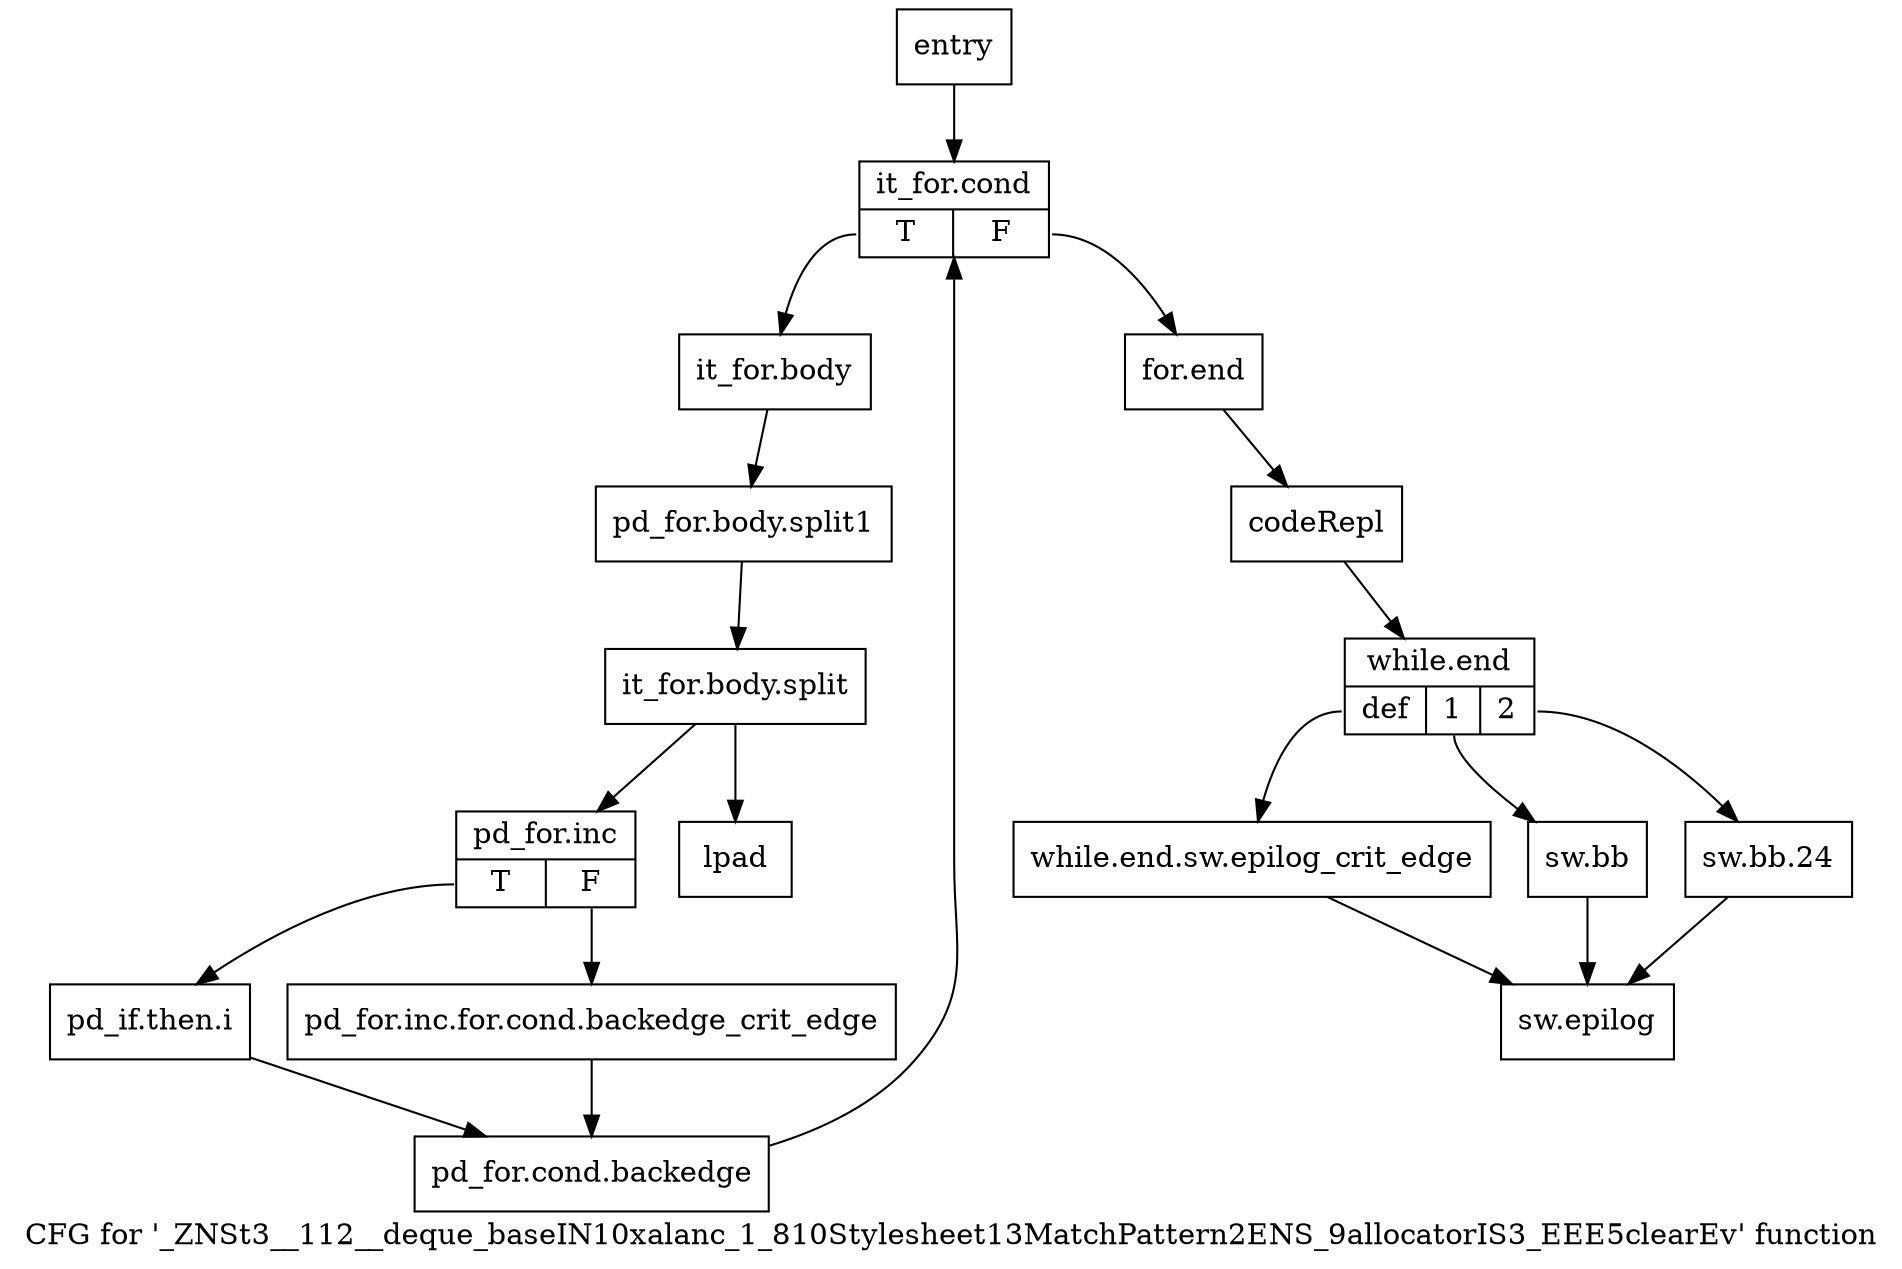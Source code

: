 digraph "CFG for '_ZNSt3__112__deque_baseIN10xalanc_1_810Stylesheet13MatchPattern2ENS_9allocatorIS3_EEE5clearEv' function" {
	label="CFG for '_ZNSt3__112__deque_baseIN10xalanc_1_810Stylesheet13MatchPattern2ENS_9allocatorIS3_EEE5clearEv' function";

	Node0x7b65c60 [shape=record,label="{entry}"];
	Node0x7b65c60 -> Node0x7b65cb0;
	Node0x7b65cb0 [shape=record,label="{it_for.cond|{<s0>T|<s1>F}}"];
	Node0x7b65cb0:s0 -> Node0x7b65d00;
	Node0x7b65cb0:s1 -> Node0x7b65ee0;
	Node0x7b65d00 [shape=record,label="{it_for.body}"];
	Node0x7b65d00 -> Node0xc397da0;
	Node0xc397da0 [shape=record,label="{pd_for.body.split1}"];
	Node0xc397da0 -> Node0xc30e900;
	Node0xc30e900 [shape=record,label="{it_for.body.split}"];
	Node0xc30e900 -> Node0x7b65d50;
	Node0xc30e900 -> Node0x7b65e90;
	Node0x7b65d50 [shape=record,label="{pd_for.inc|{<s0>T|<s1>F}}"];
	Node0x7b65d50:s0 -> Node0x7b65df0;
	Node0x7b65d50:s1 -> Node0x7b65da0;
	Node0x7b65da0 [shape=record,label="{pd_for.inc.for.cond.backedge_crit_edge}"];
	Node0x7b65da0 -> Node0x7b65e40;
	Node0x7b65df0 [shape=record,label="{pd_if.then.i}"];
	Node0x7b65df0 -> Node0x7b65e40;
	Node0x7b65e40 [shape=record,label="{pd_for.cond.backedge}"];
	Node0x7b65e40 -> Node0x7b65cb0;
	Node0x7b65e90 [shape=record,label="{lpad}"];
	Node0x7b65ee0 [shape=record,label="{for.end}"];
	Node0x7b65ee0 -> Node0x7b65f30;
	Node0x7b65f30 [shape=record,label="{codeRepl}"];
	Node0x7b65f30 -> Node0x7b65f80;
	Node0x7b65f80 [shape=record,label="{while.end|{<s0>def|<s1>1|<s2>2}}"];
	Node0x7b65f80:s0 -> Node0x7b65fd0;
	Node0x7b65f80:s1 -> Node0x7b66020;
	Node0x7b65f80:s2 -> Node0x7b66070;
	Node0x7b65fd0 [shape=record,label="{while.end.sw.epilog_crit_edge}"];
	Node0x7b65fd0 -> Node0x7b660c0;
	Node0x7b66020 [shape=record,label="{sw.bb}"];
	Node0x7b66020 -> Node0x7b660c0;
	Node0x7b66070 [shape=record,label="{sw.bb.24}"];
	Node0x7b66070 -> Node0x7b660c0;
	Node0x7b660c0 [shape=record,label="{sw.epilog}"];
}

